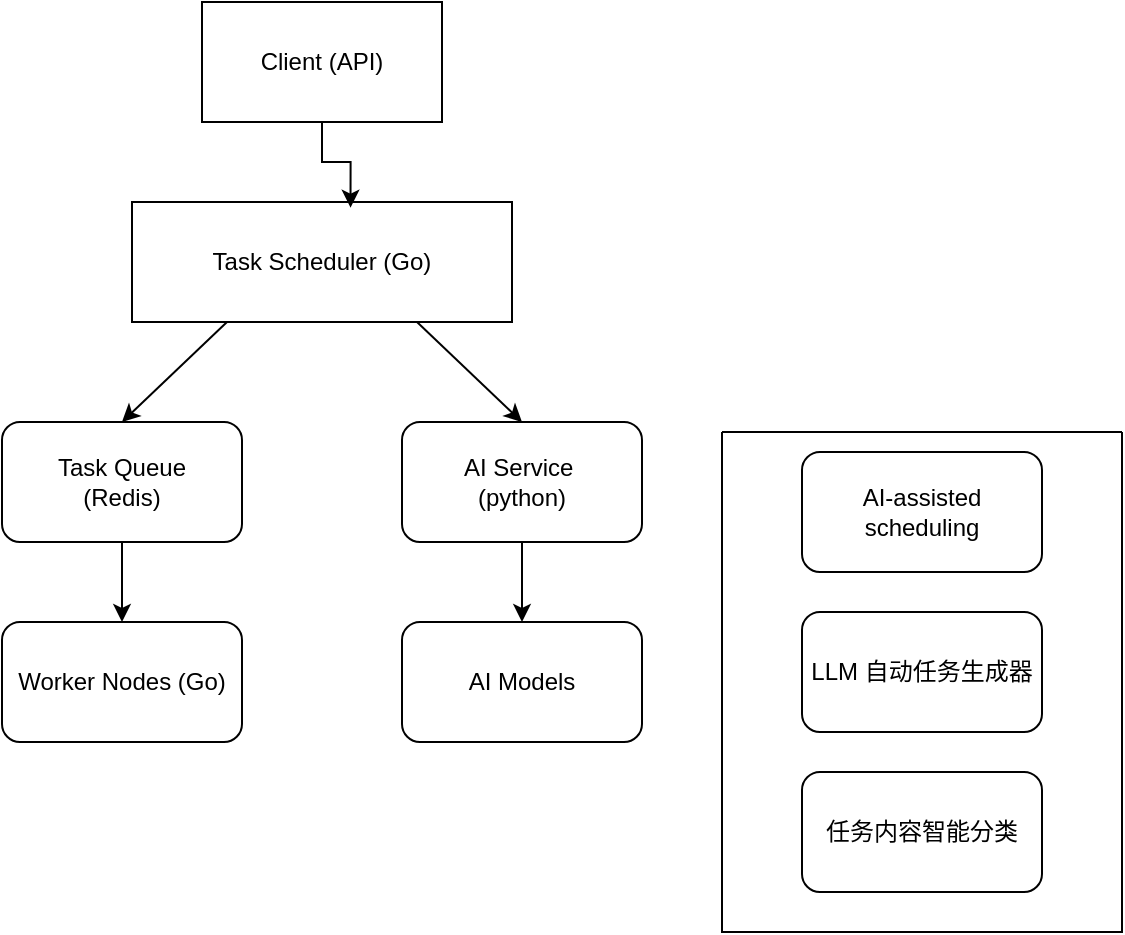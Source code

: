<mxfile version="26.2.15">
  <diagram name="Page-1" id="TBFe8KGc2pYBF9kPVnbU">
    <mxGraphModel dx="1042" dy="527" grid="1" gridSize="10" guides="1" tooltips="1" connect="1" arrows="1" fold="1" page="1" pageScale="1" pageWidth="850" pageHeight="1100" math="0" shadow="0">
      <root>
        <mxCell id="0" />
        <mxCell id="1" parent="0" />
        <mxCell id="FV9-wBaukVmD9LtZD8uF-2" value="Client (API)" style="rounded=0;whiteSpace=wrap;html=1;" vertex="1" parent="1">
          <mxGeometry x="220" y="100" width="120" height="60" as="geometry" />
        </mxCell>
        <mxCell id="FV9-wBaukVmD9LtZD8uF-3" value="Task Scheduler (Go)" style="rounded=0;whiteSpace=wrap;html=1;" vertex="1" parent="1">
          <mxGeometry x="185" y="200" width="190" height="60" as="geometry" />
        </mxCell>
        <mxCell id="FV9-wBaukVmD9LtZD8uF-7" style="edgeStyle=orthogonalEdgeStyle;rounded=0;orthogonalLoop=1;jettySize=auto;html=1;exitX=0.5;exitY=1;exitDx=0;exitDy=0;entryX=0.575;entryY=0.047;entryDx=0;entryDy=0;entryPerimeter=0;" edge="1" parent="1" source="FV9-wBaukVmD9LtZD8uF-2" target="FV9-wBaukVmD9LtZD8uF-3">
          <mxGeometry relative="1" as="geometry" />
        </mxCell>
        <mxCell id="FV9-wBaukVmD9LtZD8uF-8" value="Task Queue&lt;div&gt;&amp;nbsp;(Redis)&amp;nbsp;&lt;/div&gt;" style="rounded=1;whiteSpace=wrap;html=1;" vertex="1" parent="1">
          <mxGeometry x="120" y="310" width="120" height="60" as="geometry" />
        </mxCell>
        <mxCell id="FV9-wBaukVmD9LtZD8uF-9" value="AI Service&amp;nbsp;&lt;div&gt;(python)&lt;/div&gt;" style="rounded=1;whiteSpace=wrap;html=1;" vertex="1" parent="1">
          <mxGeometry x="320" y="310" width="120" height="60" as="geometry" />
        </mxCell>
        <mxCell id="FV9-wBaukVmD9LtZD8uF-10" value="&lt;div&gt;Worker Nodes (Go)&lt;/div&gt;" style="rounded=1;whiteSpace=wrap;html=1;" vertex="1" parent="1">
          <mxGeometry x="120" y="410" width="120" height="60" as="geometry" />
        </mxCell>
        <mxCell id="FV9-wBaukVmD9LtZD8uF-11" value="" style="endArrow=classic;html=1;rounded=0;entryX=0.5;entryY=0;entryDx=0;entryDy=0;exitX=0.25;exitY=1;exitDx=0;exitDy=0;" edge="1" parent="1" source="FV9-wBaukVmD9LtZD8uF-3" target="FV9-wBaukVmD9LtZD8uF-8">
          <mxGeometry width="50" height="50" relative="1" as="geometry">
            <mxPoint x="400" y="300" as="sourcePoint" />
            <mxPoint x="450" y="250" as="targetPoint" />
          </mxGeometry>
        </mxCell>
        <mxCell id="FV9-wBaukVmD9LtZD8uF-12" value="" style="endArrow=classic;html=1;rounded=0;entryX=0.5;entryY=0;entryDx=0;entryDy=0;exitX=0.5;exitY=1;exitDx=0;exitDy=0;" edge="1" parent="1" source="FV9-wBaukVmD9LtZD8uF-8" target="FV9-wBaukVmD9LtZD8uF-10">
          <mxGeometry width="50" height="50" relative="1" as="geometry">
            <mxPoint x="243" y="270" as="sourcePoint" />
            <mxPoint x="150" y="320" as="targetPoint" />
          </mxGeometry>
        </mxCell>
        <mxCell id="FV9-wBaukVmD9LtZD8uF-13" value="" style="endArrow=classic;html=1;rounded=0;entryX=0.5;entryY=0;entryDx=0;entryDy=0;exitX=0.75;exitY=1;exitDx=0;exitDy=0;" edge="1" parent="1" source="FV9-wBaukVmD9LtZD8uF-3" target="FV9-wBaukVmD9LtZD8uF-9">
          <mxGeometry width="50" height="50" relative="1" as="geometry">
            <mxPoint x="243" y="270" as="sourcePoint" />
            <mxPoint x="150" y="320" as="targetPoint" />
          </mxGeometry>
        </mxCell>
        <mxCell id="FV9-wBaukVmD9LtZD8uF-14" value="&lt;div&gt;AI Models&lt;/div&gt;" style="rounded=1;whiteSpace=wrap;html=1;" vertex="1" parent="1">
          <mxGeometry x="320" y="410" width="120" height="60" as="geometry" />
        </mxCell>
        <mxCell id="FV9-wBaukVmD9LtZD8uF-15" value="" style="endArrow=classic;html=1;rounded=0;exitX=0.5;exitY=1;exitDx=0;exitDy=0;" edge="1" parent="1" source="FV9-wBaukVmD9LtZD8uF-9" target="FV9-wBaukVmD9LtZD8uF-14">
          <mxGeometry width="50" height="50" relative="1" as="geometry">
            <mxPoint x="150" y="380" as="sourcePoint" />
            <mxPoint x="150" y="420" as="targetPoint" />
          </mxGeometry>
        </mxCell>
        <mxCell id="FV9-wBaukVmD9LtZD8uF-19" value="" style="swimlane;startSize=0;" vertex="1" parent="1">
          <mxGeometry x="480" y="315" width="200" height="250" as="geometry">
            <mxRectangle x="460" y="210" width="50" height="40" as="alternateBounds" />
          </mxGeometry>
        </mxCell>
        <mxCell id="FV9-wBaukVmD9LtZD8uF-18" value="AI-assisted scheduling" style="rounded=1;whiteSpace=wrap;html=1;" vertex="1" parent="FV9-wBaukVmD9LtZD8uF-19">
          <mxGeometry x="40" y="10" width="120" height="60" as="geometry" />
        </mxCell>
        <mxCell id="FV9-wBaukVmD9LtZD8uF-16" value="LLM 自动任务生成器" style="rounded=1;whiteSpace=wrap;html=1;" vertex="1" parent="FV9-wBaukVmD9LtZD8uF-19">
          <mxGeometry x="40" y="90" width="120" height="60" as="geometry" />
        </mxCell>
        <mxCell id="FV9-wBaukVmD9LtZD8uF-17" value="任务内容智能分类" style="rounded=1;whiteSpace=wrap;html=1;" vertex="1" parent="FV9-wBaukVmD9LtZD8uF-19">
          <mxGeometry x="40" y="170" width="120" height="60" as="geometry" />
        </mxCell>
      </root>
    </mxGraphModel>
  </diagram>
</mxfile>
